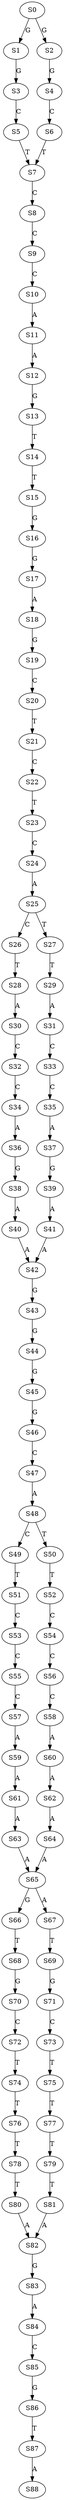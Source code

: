 strict digraph  {
	S0 -> S1 [ label = G ];
	S0 -> S2 [ label = G ];
	S1 -> S3 [ label = G ];
	S2 -> S4 [ label = G ];
	S3 -> S5 [ label = C ];
	S4 -> S6 [ label = C ];
	S5 -> S7 [ label = T ];
	S6 -> S7 [ label = T ];
	S7 -> S8 [ label = C ];
	S8 -> S9 [ label = C ];
	S9 -> S10 [ label = C ];
	S10 -> S11 [ label = A ];
	S11 -> S12 [ label = A ];
	S12 -> S13 [ label = G ];
	S13 -> S14 [ label = T ];
	S14 -> S15 [ label = T ];
	S15 -> S16 [ label = G ];
	S16 -> S17 [ label = G ];
	S17 -> S18 [ label = A ];
	S18 -> S19 [ label = G ];
	S19 -> S20 [ label = C ];
	S20 -> S21 [ label = T ];
	S21 -> S22 [ label = C ];
	S22 -> S23 [ label = T ];
	S23 -> S24 [ label = C ];
	S24 -> S25 [ label = A ];
	S25 -> S26 [ label = C ];
	S25 -> S27 [ label = T ];
	S26 -> S28 [ label = T ];
	S27 -> S29 [ label = T ];
	S28 -> S30 [ label = A ];
	S29 -> S31 [ label = A ];
	S30 -> S32 [ label = C ];
	S31 -> S33 [ label = C ];
	S32 -> S34 [ label = C ];
	S33 -> S35 [ label = C ];
	S34 -> S36 [ label = A ];
	S35 -> S37 [ label = A ];
	S36 -> S38 [ label = G ];
	S37 -> S39 [ label = G ];
	S38 -> S40 [ label = A ];
	S39 -> S41 [ label = A ];
	S40 -> S42 [ label = A ];
	S41 -> S42 [ label = A ];
	S42 -> S43 [ label = G ];
	S43 -> S44 [ label = G ];
	S44 -> S45 [ label = G ];
	S45 -> S46 [ label = G ];
	S46 -> S47 [ label = C ];
	S47 -> S48 [ label = A ];
	S48 -> S49 [ label = C ];
	S48 -> S50 [ label = T ];
	S49 -> S51 [ label = T ];
	S50 -> S52 [ label = T ];
	S51 -> S53 [ label = C ];
	S52 -> S54 [ label = C ];
	S53 -> S55 [ label = C ];
	S54 -> S56 [ label = C ];
	S55 -> S57 [ label = C ];
	S56 -> S58 [ label = C ];
	S57 -> S59 [ label = A ];
	S58 -> S60 [ label = A ];
	S59 -> S61 [ label = A ];
	S60 -> S62 [ label = A ];
	S61 -> S63 [ label = A ];
	S62 -> S64 [ label = A ];
	S63 -> S65 [ label = A ];
	S64 -> S65 [ label = A ];
	S65 -> S66 [ label = G ];
	S65 -> S67 [ label = A ];
	S66 -> S68 [ label = T ];
	S67 -> S69 [ label = T ];
	S68 -> S70 [ label = G ];
	S69 -> S71 [ label = G ];
	S70 -> S72 [ label = C ];
	S71 -> S73 [ label = C ];
	S72 -> S74 [ label = T ];
	S73 -> S75 [ label = T ];
	S74 -> S76 [ label = T ];
	S75 -> S77 [ label = T ];
	S76 -> S78 [ label = T ];
	S77 -> S79 [ label = T ];
	S78 -> S80 [ label = T ];
	S79 -> S81 [ label = T ];
	S80 -> S82 [ label = A ];
	S81 -> S82 [ label = A ];
	S82 -> S83 [ label = G ];
	S83 -> S84 [ label = A ];
	S84 -> S85 [ label = C ];
	S85 -> S86 [ label = G ];
	S86 -> S87 [ label = T ];
	S87 -> S88 [ label = A ];
}
